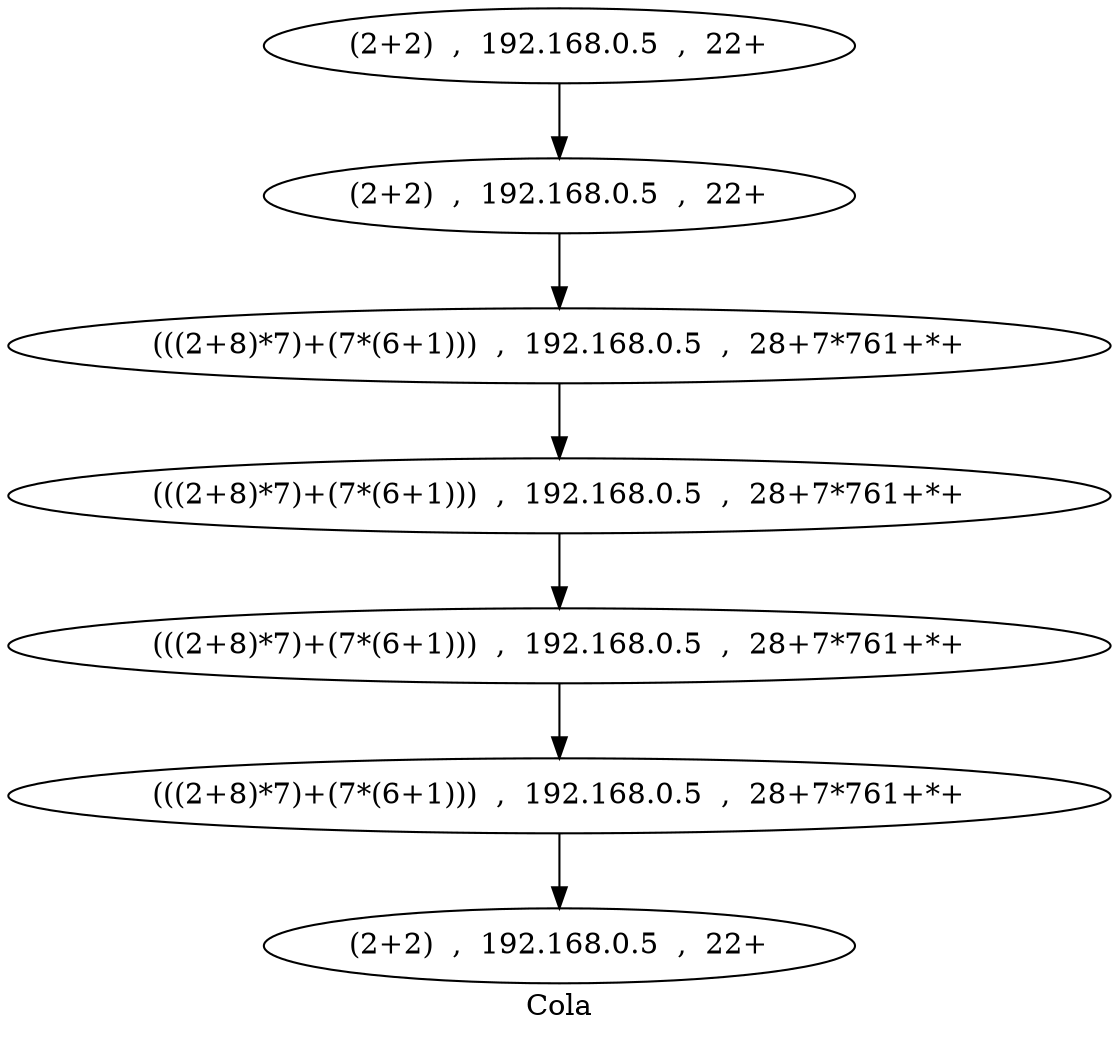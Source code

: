 digraph Cola{
label = "Cola"

	Node0[label = "(2+2)  ,  192.168.0.5  ,  22+"];
	Node1[label = "(2+2)  ,  192.168.0.5  ,  22+"];
	Node2[label = "(((2+8)*7)+(7*(6+1)))  ,  192.168.0.5  ,  28+7*761+*+"];
	Node3[label = "(((2+8)*7)+(7*(6+1)))  ,  192.168.0.5  ,  28+7*761+*+"];
	Node4[label = "(((2+8)*7)+(7*(6+1)))  ,  192.168.0.5  ,  28+7*761+*+"];
	Node5[label = "(((2+8)*7)+(7*(6+1)))  ,  192.168.0.5  ,  28+7*761+*+"];
	Node6[label = "(2+2)  ,  192.168.0.5  ,  22+"];

	Node0 -> Node1;
	Node1 -> Node2;
	Node2 -> Node3;
	Node3 -> Node4;
	Node4 -> Node5;
	Node5 -> Node6;
}